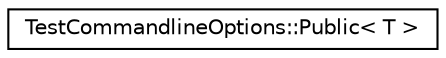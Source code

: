 digraph G
{
  edge [fontname="Helvetica",fontsize="10",labelfontname="Helvetica",labelfontsize="10"];
  node [fontname="Helvetica",fontsize="10",shape=record];
  rankdir="LR";
  Node1 [label="TestCommandlineOptions::Public\< T \>",height=0.2,width=0.4,color="black", fillcolor="white", style="filled",URL="$classTestCommandlineOptions_1_1Public.html"];
}
